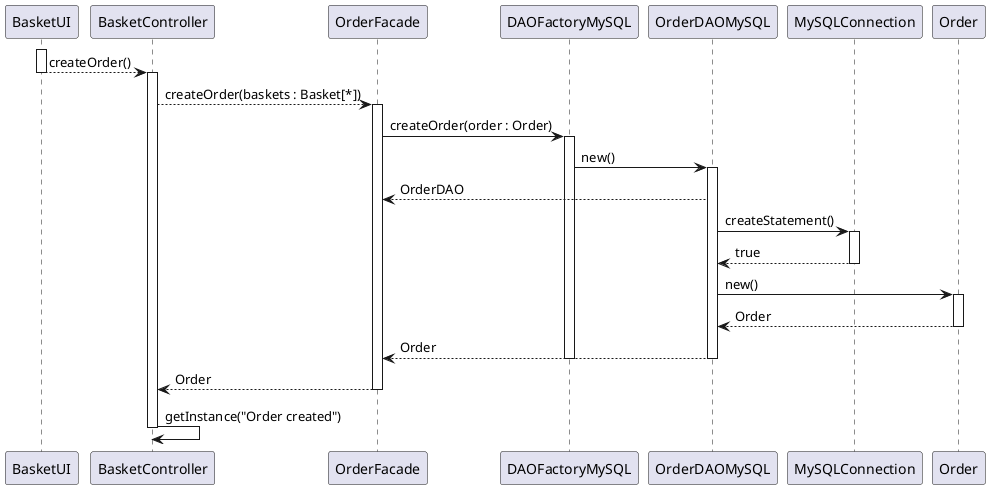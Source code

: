 @startuml

activate BasketUI
BasketUI --> BasketController : createOrder()
deactivate BasketUI

activate BasketController
BasketController --> OrderFacade : createOrder(baskets : Basket[*])

activate OrderFacade
OrderFacade -> DAOFactoryMySQL : createOrder(order : Order)

activate DAOFactoryMySQL
DAOFactoryMySQL -> OrderDAOMySQL : new()


activate OrderDAOMySQL
OrderFacade <-- OrderDAOMySQL : OrderDAO

OrderDAOMySQL -> MySQLConnection : createStatement()

activate MySQLConnection
OrderDAOMySQL <-- MySQLConnection : true
deactivate MySQLConnection



OrderDAOMySQL -> Order : new()
activate Order
OrderDAOMySQL <-- Order : Order
deactivate Order


OrderFacade <-- OrderDAOMySQL : Order
deactivate DAOFactoryMySQL
deactivate OrderDAOMySQL
BasketController <-- OrderFacade : Order
deactivate OrderFacade

BasketController -> BasketController : getInstance("Order created")

deactivate BasketController

@enduml